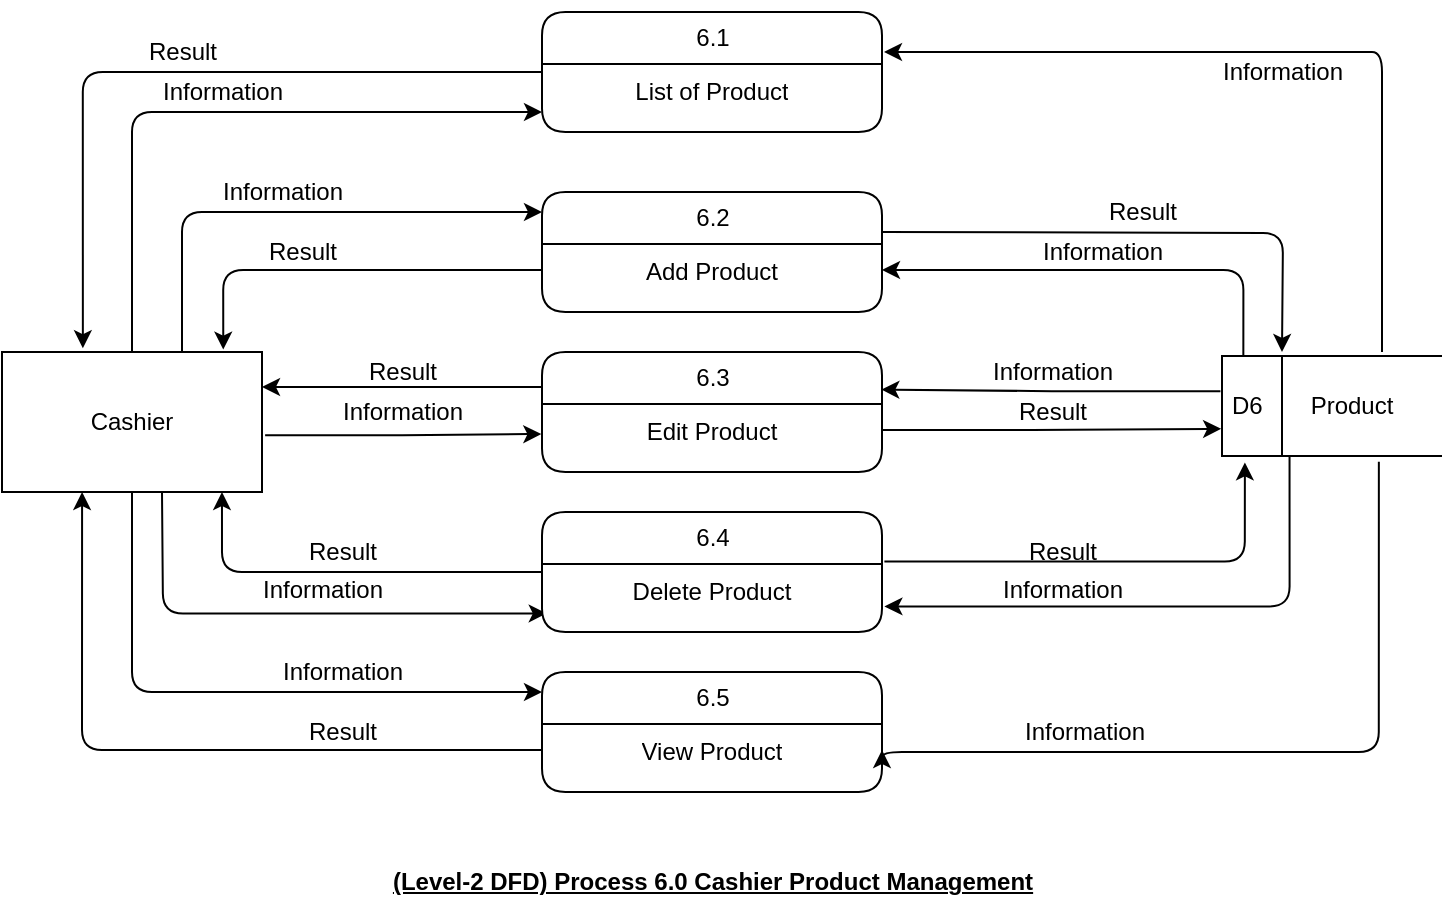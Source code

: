 <mxfile version="14.6.13" type="device"><diagram id="mQ0fE_m4lteKhp_CeFRk" name="Page-1"><mxGraphModel dx="517" dy="384" grid="1" gridSize="10" guides="1" tooltips="1" connect="1" arrows="1" fold="1" page="1" pageScale="1" pageWidth="1100" pageHeight="850" math="0" shadow="0"><root><mxCell id="0"/><mxCell id="1" parent="0"/><mxCell id="kIRMNaEePKzlr6-9nP1A-1" value="Information" style="edgeStyle=orthogonalEdgeStyle;rounded=0;sketch=0;orthogonalLoop=1;jettySize=auto;entryX=-0.002;entryY=0.577;entryDx=0;entryDy=0;exitX=1.012;exitY=0.594;exitDx=0;exitDy=0;exitPerimeter=0;entryPerimeter=0;labelBackgroundColor=none;verticalAlign=middle;html=1;horizontal=1;labelPosition=center;verticalLabelPosition=middle;align=center;spacingLeft=0;jumpStyle=none;shadow=0;startSize=2;fontColor=#000000;fontFamily=Helvetica;fontSize=12;" parent="1" source="kIRMNaEePKzlr6-9nP1A-10" target="kIRMNaEePKzlr6-9nP1A-16" edge="1"><mxGeometry x="-0.004" y="11" relative="1" as="geometry"><mxPoint as="offset"/></mxGeometry></mxCell><mxCell id="kIRMNaEePKzlr6-9nP1A-2" value="Result" style="edgeStyle=orthogonalEdgeStyle;rounded=1;sketch=0;orthogonalLoop=1;jettySize=auto;html=1;entryX=0.311;entryY=-0.027;entryDx=0;entryDy=0;entryPerimeter=0;labelBackgroundColor=none;fontColor=#000000;fontFamily=Helvetica;fontSize=12;" parent="1" source="kIRMNaEePKzlr6-9nP1A-3" target="kIRMNaEePKzlr6-9nP1A-10" edge="1"><mxGeometry x="-0.021" y="-10" relative="1" as="geometry"><mxPoint as="offset"/></mxGeometry></mxCell><mxCell id="kIRMNaEePKzlr6-9nP1A-3" value="6.1" style="swimlane;html=1;fontStyle=0;childLayout=stackLayout;horizontal=1;startSize=26;horizontalStack=0;resizeParent=1;resizeLast=0;collapsible=1;marginBottom=0;swimlaneFillColor=#ffffff;align=center;rounded=1;shadow=0;comic=0;labelBackgroundColor=none;strokeWidth=1;fontFamily=Helvetica;fontSize=12;fontColor=#000000;" parent="1" vertex="1"><mxGeometry x="360" y="40" width="170" height="60" as="geometry"/></mxCell><mxCell id="kIRMNaEePKzlr6-9nP1A-4" value="&lt;font style=&quot;font-size: 12px;&quot;&gt;&lt;span style=&quot;font-size: 12px;&quot;&gt;List of Product&lt;/span&gt;&lt;/font&gt;" style="text;html=1;strokeColor=none;fillColor=none;spacingLeft=4;spacingRight=4;whiteSpace=wrap;overflow=hidden;rotatable=0;points=[[0,0.5],[1,0.5]];portConstraint=eastwest;fontColor=#000000;align=center;fontFamily=Helvetica;fontSize=12;" parent="kIRMNaEePKzlr6-9nP1A-3" vertex="1"><mxGeometry y="26" width="170" height="26" as="geometry"/></mxCell><mxCell id="kIRMNaEePKzlr6-9nP1A-5" value="&lt;p class=&quot;MsoNormal&quot; style=&quot;font-size: 12px&quot;&gt;&lt;font style=&quot;font-size: 12px&quot;&gt;&lt;span style=&quot;font-size: 12px&quot;&gt;&lt;b style=&quot;font-size: 12px&quot;&gt;&lt;u style=&quot;font-size: 12px&quot;&gt;(Level-2 DFD) Process 6.0 Cashier Product Management&lt;/u&gt;&lt;/b&gt;&lt;/span&gt;&lt;/font&gt;&lt;br style=&quot;font-size: 12px&quot;&gt;&lt;/p&gt;" style="text;html=1;align=center;verticalAlign=middle;resizable=0;points=[];autosize=1;strokeColor=none;fontColor=#000000;fontFamily=Helvetica;fontSize=12;" parent="1" vertex="1"><mxGeometry x="275" y="455" width="340" height="40" as="geometry"/></mxCell><mxCell id="kIRMNaEePKzlr6-9nP1A-6" value="Information" style="edgeStyle=orthogonalEdgeStyle;curved=0;rounded=1;sketch=0;orthogonalLoop=1;jettySize=auto;html=1;entryX=0.014;entryY=0.951;entryDx=0;entryDy=0;entryPerimeter=0;labelBackgroundColor=none;fontColor=#000000;fontFamily=Helvetica;fontSize=12;" parent="1" target="kIRMNaEePKzlr6-9nP1A-19" edge="1"><mxGeometry x="0.112" y="12" relative="1" as="geometry"><mxPoint x="170" y="280" as="sourcePoint"/><mxPoint as="offset"/></mxGeometry></mxCell><mxCell id="kIRMNaEePKzlr6-9nP1A-7" value="Information" style="edgeStyle=orthogonalEdgeStyle;curved=0;rounded=1;sketch=0;orthogonalLoop=1;jettySize=auto;html=1;labelBackgroundColor=none;fontColor=#000000;fontFamily=Helvetica;fontSize=12;" parent="1" source="kIRMNaEePKzlr6-9nP1A-10" edge="1"><mxGeometry x="0.344" y="10" relative="1" as="geometry"><mxPoint x="360" y="380" as="targetPoint"/><Array as="points"><mxPoint x="155" y="380"/><mxPoint x="360" y="380"/></Array><mxPoint as="offset"/></mxGeometry></mxCell><mxCell id="kIRMNaEePKzlr6-9nP1A-8" value="Information" style="edgeStyle=orthogonalEdgeStyle;rounded=1;sketch=0;orthogonalLoop=1;jettySize=auto;html=1;labelBackgroundColor=none;fontColor=#000000;fontFamily=Helvetica;fontSize=12;" parent="1" edge="1"><mxGeometry x="0.015" y="10" relative="1" as="geometry"><mxPoint x="360" y="90" as="targetPoint"/><Array as="points"><mxPoint x="155" y="90"/><mxPoint x="360" y="90"/></Array><mxPoint x="155" y="210.0" as="sourcePoint"/><mxPoint as="offset"/></mxGeometry></mxCell><mxCell id="kIRMNaEePKzlr6-9nP1A-9" value="Information" style="edgeStyle=orthogonalEdgeStyle;jumpStyle=none;orthogonalLoop=1;jettySize=auto;html=1;entryX=0;entryY=0.167;entryDx=0;entryDy=0;entryPerimeter=0;shadow=0;labelBackgroundColor=none;rounded=1;fontColor=#000000;fontFamily=Helvetica;fontSize=12;" parent="1" source="kIRMNaEePKzlr6-9nP1A-10" target="kIRMNaEePKzlr6-9nP1A-12" edge="1"><mxGeometry x="-0.04" y="10" relative="1" as="geometry"><Array as="points"><mxPoint x="180" y="140"/></Array><mxPoint as="offset"/></mxGeometry></mxCell><mxCell id="kIRMNaEePKzlr6-9nP1A-10" value="&lt;font style=&quot;font-size: 12px&quot;&gt;Cashier&lt;/font&gt;" style="rounded=0;whiteSpace=wrap;html=1;fontColor=#000000;fontFamily=Helvetica;fontSize=12;" parent="1" vertex="1"><mxGeometry x="90" y="210" width="130" height="70" as="geometry"/></mxCell><mxCell id="kIRMNaEePKzlr6-9nP1A-11" value="Result" style="edgeStyle=orthogonalEdgeStyle;curved=0;rounded=1;sketch=0;orthogonalLoop=1;jettySize=auto;html=1;labelBackgroundColor=none;fontColor=#000000;fontFamily=Helvetica;fontSize=12;" parent="1" edge="1"><mxGeometry y="10" relative="1" as="geometry"><mxPoint x="530" y="150" as="sourcePoint"/><mxPoint x="730" y="210" as="targetPoint"/><mxPoint as="offset"/></mxGeometry></mxCell><mxCell id="kIRMNaEePKzlr6-9nP1A-12" value="6.2" style="swimlane;html=1;fontStyle=0;childLayout=stackLayout;horizontal=1;startSize=26;horizontalStack=0;resizeParent=1;resizeLast=0;collapsible=1;marginBottom=0;swimlaneFillColor=#ffffff;align=center;rounded=1;shadow=0;comic=0;labelBackgroundColor=none;strokeWidth=1;fontFamily=Helvetica;fontSize=12;fontColor=#000000;" parent="1" vertex="1"><mxGeometry x="360" y="130" width="170" height="60" as="geometry"/></mxCell><mxCell id="kIRMNaEePKzlr6-9nP1A-13" value="&lt;span id=&quot;docs-internal-guid-f91e8f93-7fff-7fc4-d953-1c8a1edfba7c&quot; style=&quot;font-size: 12px;&quot;&gt;&lt;span style=&quot;font-size: 12px; background-color: transparent; vertical-align: baseline;&quot;&gt;Add&amp;nbsp;&lt;/span&gt;&lt;/span&gt;&lt;span style=&quot;font-size: 12px;&quot;&gt;Product&lt;/span&gt;" style="text;html=1;strokeColor=none;fillColor=none;spacingLeft=4;spacingRight=4;whiteSpace=wrap;overflow=hidden;rotatable=0;points=[[0,0.5],[1,0.5]];portConstraint=eastwest;fontColor=#000000;align=center;fontFamily=Helvetica;fontSize=12;" parent="kIRMNaEePKzlr6-9nP1A-12" vertex="1"><mxGeometry y="26" width="170" height="26" as="geometry"/></mxCell><mxCell id="kIRMNaEePKzlr6-9nP1A-14" value="Result" style="edgeStyle=orthogonalEdgeStyle;curved=0;rounded=1;sketch=0;orthogonalLoop=1;jettySize=auto;html=1;entryX=1;entryY=0.25;entryDx=0;entryDy=0;exitX=0;exitY=0.292;exitDx=0;exitDy=0;exitPerimeter=0;labelBackgroundColor=none;fontColor=#000000;fontFamily=Helvetica;fontSize=12;" parent="1" source="kIRMNaEePKzlr6-9nP1A-15" target="kIRMNaEePKzlr6-9nP1A-10" edge="1"><mxGeometry y="-8" relative="1" as="geometry"><mxPoint x="223" y="235" as="targetPoint"/><mxPoint as="offset"/></mxGeometry></mxCell><mxCell id="kIRMNaEePKzlr6-9nP1A-15" value="6.3" style="swimlane;html=1;fontStyle=0;childLayout=stackLayout;horizontal=1;startSize=26;horizontalStack=0;resizeParent=1;resizeLast=0;collapsible=1;marginBottom=0;swimlaneFillColor=#ffffff;align=center;rounded=1;shadow=0;comic=0;labelBackgroundColor=none;strokeWidth=1;fontFamily=Helvetica;fontSize=12;fontColor=#000000;" parent="1" vertex="1"><mxGeometry x="360" y="210" width="170" height="60" as="geometry"/></mxCell><mxCell id="kIRMNaEePKzlr6-9nP1A-16" value="&lt;span id=&quot;docs-internal-guid-7f49682c-7fff-a4d6-9a9d-0c810e85ffbc&quot; style=&quot;font-size: 12px;&quot;&gt;&lt;span style=&quot;font-size: 12px; background-color: transparent; vertical-align: baseline;&quot;&gt;Edit&amp;nbsp;&lt;/span&gt;&lt;/span&gt;&lt;span style=&quot;font-size: 12px;&quot;&gt;Product&lt;/span&gt;" style="text;html=1;strokeColor=none;fillColor=none;spacingLeft=4;spacingRight=4;whiteSpace=wrap;overflow=hidden;rotatable=0;points=[[0,0.5],[1,0.5]];portConstraint=eastwest;fontColor=#000000;align=center;fontFamily=Helvetica;fontSize=12;" parent="kIRMNaEePKzlr6-9nP1A-15" vertex="1"><mxGeometry y="26" width="170" height="26" as="geometry"/></mxCell><mxCell id="kIRMNaEePKzlr6-9nP1A-17" value="Result" style="edgeStyle=orthogonalEdgeStyle;curved=0;rounded=1;sketch=0;orthogonalLoop=1;jettySize=auto;html=1;entryX=0.846;entryY=1;entryDx=0;entryDy=0;entryPerimeter=0;labelBackgroundColor=none;fontColor=#000000;fontFamily=Helvetica;fontSize=12;" parent="1" source="kIRMNaEePKzlr6-9nP1A-18" target="kIRMNaEePKzlr6-9nP1A-10" edge="1"><mxGeometry y="-10" relative="1" as="geometry"><mxPoint as="offset"/></mxGeometry></mxCell><mxCell id="kIRMNaEePKzlr6-9nP1A-18" value="6.4" style="swimlane;html=1;fontStyle=0;childLayout=stackLayout;horizontal=1;startSize=26;horizontalStack=0;resizeParent=1;resizeLast=0;collapsible=1;marginBottom=0;swimlaneFillColor=#ffffff;align=center;rounded=1;shadow=0;comic=0;labelBackgroundColor=none;strokeWidth=1;fontFamily=Helvetica;fontSize=12;fontColor=#000000;" parent="1" vertex="1"><mxGeometry x="360" y="290" width="170" height="60" as="geometry"/></mxCell><mxCell id="kIRMNaEePKzlr6-9nP1A-19" value="&lt;span id=&quot;docs-internal-guid-ec00c497-7fff-d599-0a47-b24389822d92&quot; style=&quot;font-size: 12px;&quot;&gt;&lt;span style=&quot;font-size: 12px; background-color: transparent; vertical-align: baseline;&quot;&gt;Delete&amp;nbsp;&lt;/span&gt;&lt;/span&gt;&lt;span style=&quot;font-size: 12px;&quot;&gt;Product&lt;/span&gt;" style="text;html=1;strokeColor=none;fillColor=none;spacingLeft=4;spacingRight=4;whiteSpace=wrap;overflow=hidden;rotatable=0;points=[[0,0.5],[1,0.5]];portConstraint=eastwest;fontColor=#000000;align=center;fontFamily=Helvetica;fontSize=12;" parent="kIRMNaEePKzlr6-9nP1A-18" vertex="1"><mxGeometry y="26" width="170" height="26" as="geometry"/></mxCell><mxCell id="kIRMNaEePKzlr6-9nP1A-20" value="6.5" style="swimlane;html=1;fontStyle=0;childLayout=stackLayout;horizontal=1;startSize=26;horizontalStack=0;resizeParent=1;resizeLast=0;collapsible=1;marginBottom=0;swimlaneFillColor=#ffffff;align=center;rounded=1;shadow=0;comic=0;labelBackgroundColor=none;strokeWidth=1;fontFamily=Helvetica;fontSize=12;fontColor=#000000;" parent="1" vertex="1"><mxGeometry x="360" y="370" width="170" height="60" as="geometry"/></mxCell><mxCell id="kIRMNaEePKzlr6-9nP1A-21" value="&lt;span id=&quot;docs-internal-guid-54e838d1-7fff-f729-35b7-6f94d2176117&quot; style=&quot;font-size: 12px;&quot;&gt;&lt;span style=&quot;font-size: 12px; background-color: transparent; vertical-align: baseline;&quot;&gt;View&amp;nbsp;&lt;/span&gt;&lt;/span&gt;&lt;span style=&quot;font-size: 12px;&quot;&gt;Product&lt;/span&gt;" style="text;html=1;strokeColor=none;fillColor=none;spacingLeft=4;spacingRight=4;whiteSpace=wrap;overflow=hidden;rotatable=0;points=[[0,0.5],[1,0.5]];portConstraint=eastwest;fontColor=#000000;align=center;fontFamily=Helvetica;fontSize=12;" parent="kIRMNaEePKzlr6-9nP1A-20" vertex="1"><mxGeometry y="26" width="170" height="26" as="geometry"/></mxCell><mxCell id="kIRMNaEePKzlr6-9nP1A-22" value="&#10;&#10;&lt;span style=&quot;font-size: 12px; font-style: normal; font-weight: 400; letter-spacing: normal; text-align: center; text-indent: 0px; text-transform: none; word-spacing: 0px; display: inline; float: none;&quot;&gt;Information&lt;/span&gt;&#10;&#10;" style="edgeStyle=orthogonalEdgeStyle;curved=0;rounded=1;sketch=0;orthogonalLoop=1;jettySize=auto;html=1;entryX=1;entryY=0.5;entryDx=0;entryDy=0;exitX=0.097;exitY=0;exitDx=0;exitDy=0;exitPerimeter=0;labelBackgroundColor=none;fontColor=#000000;fontFamily=Helvetica;fontSize=12;" parent="1" source="kIRMNaEePKzlr6-9nP1A-26" target="kIRMNaEePKzlr6-9nP1A-13" edge="1"><mxGeometry x="0.017" y="-9" relative="1" as="geometry"><mxPoint x="710" y="200" as="sourcePoint"/><mxPoint as="offset"/></mxGeometry></mxCell><mxCell id="kIRMNaEePKzlr6-9nP1A-23" value="&#10;&#10;&lt;span style=&quot;font-size: 12px; font-style: normal; font-weight: 400; letter-spacing: normal; text-align: center; text-indent: 0px; text-transform: none; word-spacing: 0px; display: inline; float: none;&quot;&gt;Information&lt;/span&gt;&#10;&#10;" style="edgeStyle=orthogonalEdgeStyle;curved=0;rounded=1;sketch=0;orthogonalLoop=1;jettySize=auto;html=1;entryX=0.998;entryY=0.313;entryDx=0;entryDy=0;entryPerimeter=0;exitX=-0.007;exitY=0.352;exitDx=0;exitDy=0;exitPerimeter=0;labelBackgroundColor=none;fontColor=#000000;fontFamily=Helvetica;fontSize=12;" parent="1" source="kIRMNaEePKzlr6-9nP1A-26" target="kIRMNaEePKzlr6-9nP1A-15" edge="1"><mxGeometry x="-0.002" y="-9" relative="1" as="geometry"><mxPoint as="offset"/></mxGeometry></mxCell><mxCell id="kIRMNaEePKzlr6-9nP1A-24" value="&#10;&#10;&lt;span style=&quot;font-size: 12px; font-style: normal; font-weight: 400; letter-spacing: normal; text-align: center; text-indent: 0px; text-transform: none; word-spacing: 0px; display: inline; float: none;&quot;&gt;Information&lt;/span&gt;&#10;&#10;" style="edgeStyle=orthogonalEdgeStyle;curved=0;rounded=1;sketch=0;orthogonalLoop=1;jettySize=auto;html=1;entryX=1.007;entryY=0.815;entryDx=0;entryDy=0;entryPerimeter=0;exitX=0.307;exitY=0.993;exitDx=0;exitDy=0;exitPerimeter=0;labelBackgroundColor=none;fontColor=#000000;fontFamily=Helvetica;fontSize=12;" parent="1" source="kIRMNaEePKzlr6-9nP1A-26" target="kIRMNaEePKzlr6-9nP1A-19" edge="1"><mxGeometry x="0.361" y="-8" relative="1" as="geometry"><mxPoint as="offset"/></mxGeometry></mxCell><mxCell id="kIRMNaEePKzlr6-9nP1A-25" value="&#10;&#10;&lt;span style=&quot;font-size: 12px; font-style: normal; font-weight: 400; letter-spacing: normal; text-align: center; text-indent: 0px; text-transform: none; word-spacing: 0px; display: inline; float: none;&quot;&gt;Information&lt;/span&gt;&#10;&#10;" style="edgeStyle=orthogonalEdgeStyle;curved=0;rounded=1;sketch=0;orthogonalLoop=1;jettySize=auto;html=1;exitX=0.713;exitY=1.057;exitDx=0;exitDy=0;exitPerimeter=0;labelBackgroundColor=none;entryX=1;entryY=0.5;entryDx=0;entryDy=0;fontColor=#000000;fontFamily=Helvetica;fontSize=12;" parent="1" source="kIRMNaEePKzlr6-9nP1A-26" target="kIRMNaEePKzlr6-9nP1A-21" edge="1"><mxGeometry x="0.482" y="-10" relative="1" as="geometry"><mxPoint x="533" y="410" as="targetPoint"/><Array as="points"><mxPoint x="778" y="410"/><mxPoint x="530" y="410"/></Array><mxPoint as="offset"/></mxGeometry></mxCell><mxCell id="kIRMNaEePKzlr6-9nP1A-26" value="D6" style="html=1;dashed=0;whitespace=wrap;shape=mxgraph.dfd.dataStoreID;align=left;spacingLeft=3;points=[[0,0],[0.5,0],[1,0],[0,0.5],[1,0.5],[0,1],[0.5,1],[1,1]];fontColor=#000000;fontFamily=Helvetica;fontSize=12;" parent="1" vertex="1"><mxGeometry x="700" y="212" width="110" height="50" as="geometry"/></mxCell><mxCell id="kIRMNaEePKzlr6-9nP1A-27" value="&#10;&#10;&lt;span style=&quot;font-size: 12px; font-style: normal; font-weight: 400; letter-spacing: normal; text-align: center; text-indent: 0px; text-transform: none; word-spacing: 0px; display: inline; float: none;&quot;&gt;Information&lt;/span&gt;&#10;&#10;" style="edgeStyle=orthogonalEdgeStyle;curved=0;rounded=1;sketch=0;orthogonalLoop=1;jettySize=auto;html=1;labelBackgroundColor=none;fontColor=#000000;fontFamily=Helvetica;fontSize=12;" parent="1" edge="1"><mxGeometry x="0.003" y="10" relative="1" as="geometry"><mxPoint x="780" y="210" as="sourcePoint"/><mxPoint x="531" y="60" as="targetPoint"/><Array as="points"><mxPoint x="770" y="60"/><mxPoint x="530" y="60"/></Array><mxPoint as="offset"/></mxGeometry></mxCell><mxCell id="kIRMNaEePKzlr6-9nP1A-28" value="Product" style="text;html=1;strokeColor=none;fillColor=none;align=center;verticalAlign=middle;whiteSpace=wrap;rounded=0;fontColor=#000000;fontFamily=Helvetica;fontSize=12;" parent="1" vertex="1"><mxGeometry x="740" y="227" width="50" height="20" as="geometry"/></mxCell><mxCell id="kIRMNaEePKzlr6-9nP1A-29" value="Result" style="edgeStyle=orthogonalEdgeStyle;curved=0;rounded=1;sketch=0;orthogonalLoop=1;jettySize=auto;html=1;entryX=-0.004;entryY=0.728;entryDx=0;entryDy=0;entryPerimeter=0;labelBackgroundColor=none;fontColor=#000000;fontFamily=Helvetica;fontSize=12;" parent="1" source="kIRMNaEePKzlr6-9nP1A-16" target="kIRMNaEePKzlr6-9nP1A-26" edge="1"><mxGeometry x="0.006" y="8" relative="1" as="geometry"><mxPoint as="offset"/></mxGeometry></mxCell><mxCell id="kIRMNaEePKzlr6-9nP1A-30" value="Result" style="edgeStyle=orthogonalEdgeStyle;curved=0;rounded=1;sketch=0;orthogonalLoop=1;jettySize=auto;html=1;entryX=0.104;entryY=1.064;entryDx=0;entryDy=0;entryPerimeter=0;exitX=1.007;exitY=-0.046;exitDx=0;exitDy=0;exitPerimeter=0;labelBackgroundColor=none;fontColor=#000000;fontFamily=Helvetica;fontSize=12;" parent="1" source="kIRMNaEePKzlr6-9nP1A-19" target="kIRMNaEePKzlr6-9nP1A-26" edge="1"><mxGeometry x="-0.227" y="5" relative="1" as="geometry"><mxPoint as="offset"/></mxGeometry></mxCell><mxCell id="kIRMNaEePKzlr6-9nP1A-31" value="Result" style="edgeStyle=orthogonalEdgeStyle;curved=0;rounded=1;sketch=0;orthogonalLoop=1;jettySize=auto;html=1;entryX=0.851;entryY=-0.017;entryDx=0;entryDy=0;entryPerimeter=0;labelBackgroundColor=none;fontColor=#000000;fontFamily=Helvetica;fontSize=12;" parent="1" source="kIRMNaEePKzlr6-9nP1A-13" target="kIRMNaEePKzlr6-9nP1A-10" edge="1"><mxGeometry x="0.205" y="-9" relative="1" as="geometry"><mxPoint as="offset"/></mxGeometry></mxCell><mxCell id="kIRMNaEePKzlr6-9nP1A-32" value="Result" style="edgeStyle=orthogonalEdgeStyle;curved=0;rounded=1;sketch=0;orthogonalLoop=1;jettySize=auto;html=1;entryX=0.308;entryY=1;entryDx=0;entryDy=0;entryPerimeter=0;labelBackgroundColor=none;fontColor=#000000;fontFamily=Helvetica;fontSize=12;" parent="1" source="kIRMNaEePKzlr6-9nP1A-21" target="kIRMNaEePKzlr6-9nP1A-10" edge="1"><mxGeometry x="-0.443" y="-9" relative="1" as="geometry"><mxPoint as="offset"/></mxGeometry></mxCell></root></mxGraphModel></diagram></mxfile>